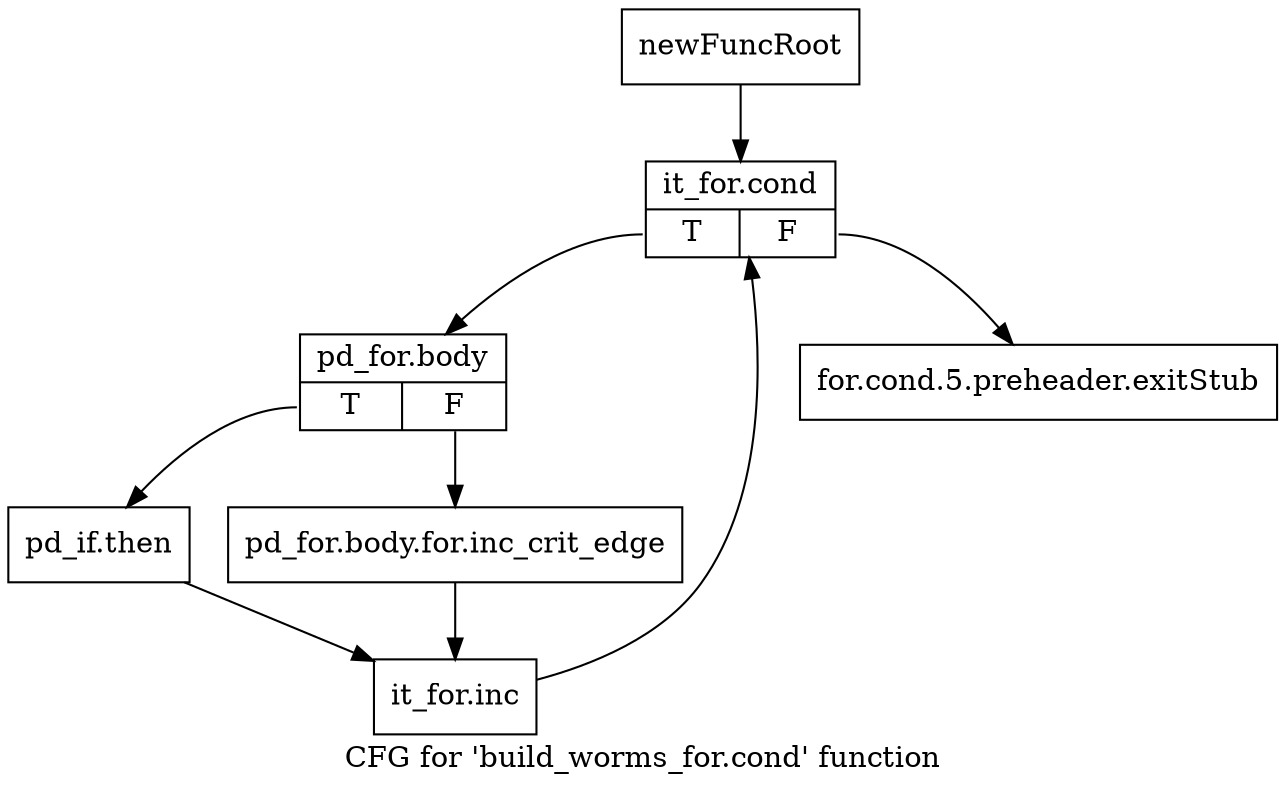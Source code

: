 digraph "CFG for 'build_worms_for.cond' function" {
	label="CFG for 'build_worms_for.cond' function";

	Node0x46d3f50 [shape=record,label="{newFuncRoot}"];
	Node0x46d3f50 -> Node0x46d48c0;
	Node0x46d4870 [shape=record,label="{for.cond.5.preheader.exitStub}"];
	Node0x46d48c0 [shape=record,label="{it_for.cond|{<s0>T|<s1>F}}"];
	Node0x46d48c0:s0 -> Node0x46d4910;
	Node0x46d48c0:s1 -> Node0x46d4870;
	Node0x46d4910 [shape=record,label="{pd_for.body|{<s0>T|<s1>F}}"];
	Node0x46d4910:s0 -> Node0x46d49b0;
	Node0x46d4910:s1 -> Node0x46d4960;
	Node0x46d4960 [shape=record,label="{pd_for.body.for.inc_crit_edge}"];
	Node0x46d4960 -> Node0x46d4a00;
	Node0x46d49b0 [shape=record,label="{pd_if.then}"];
	Node0x46d49b0 -> Node0x46d4a00;
	Node0x46d4a00 [shape=record,label="{it_for.inc}"];
	Node0x46d4a00 -> Node0x46d48c0;
}
